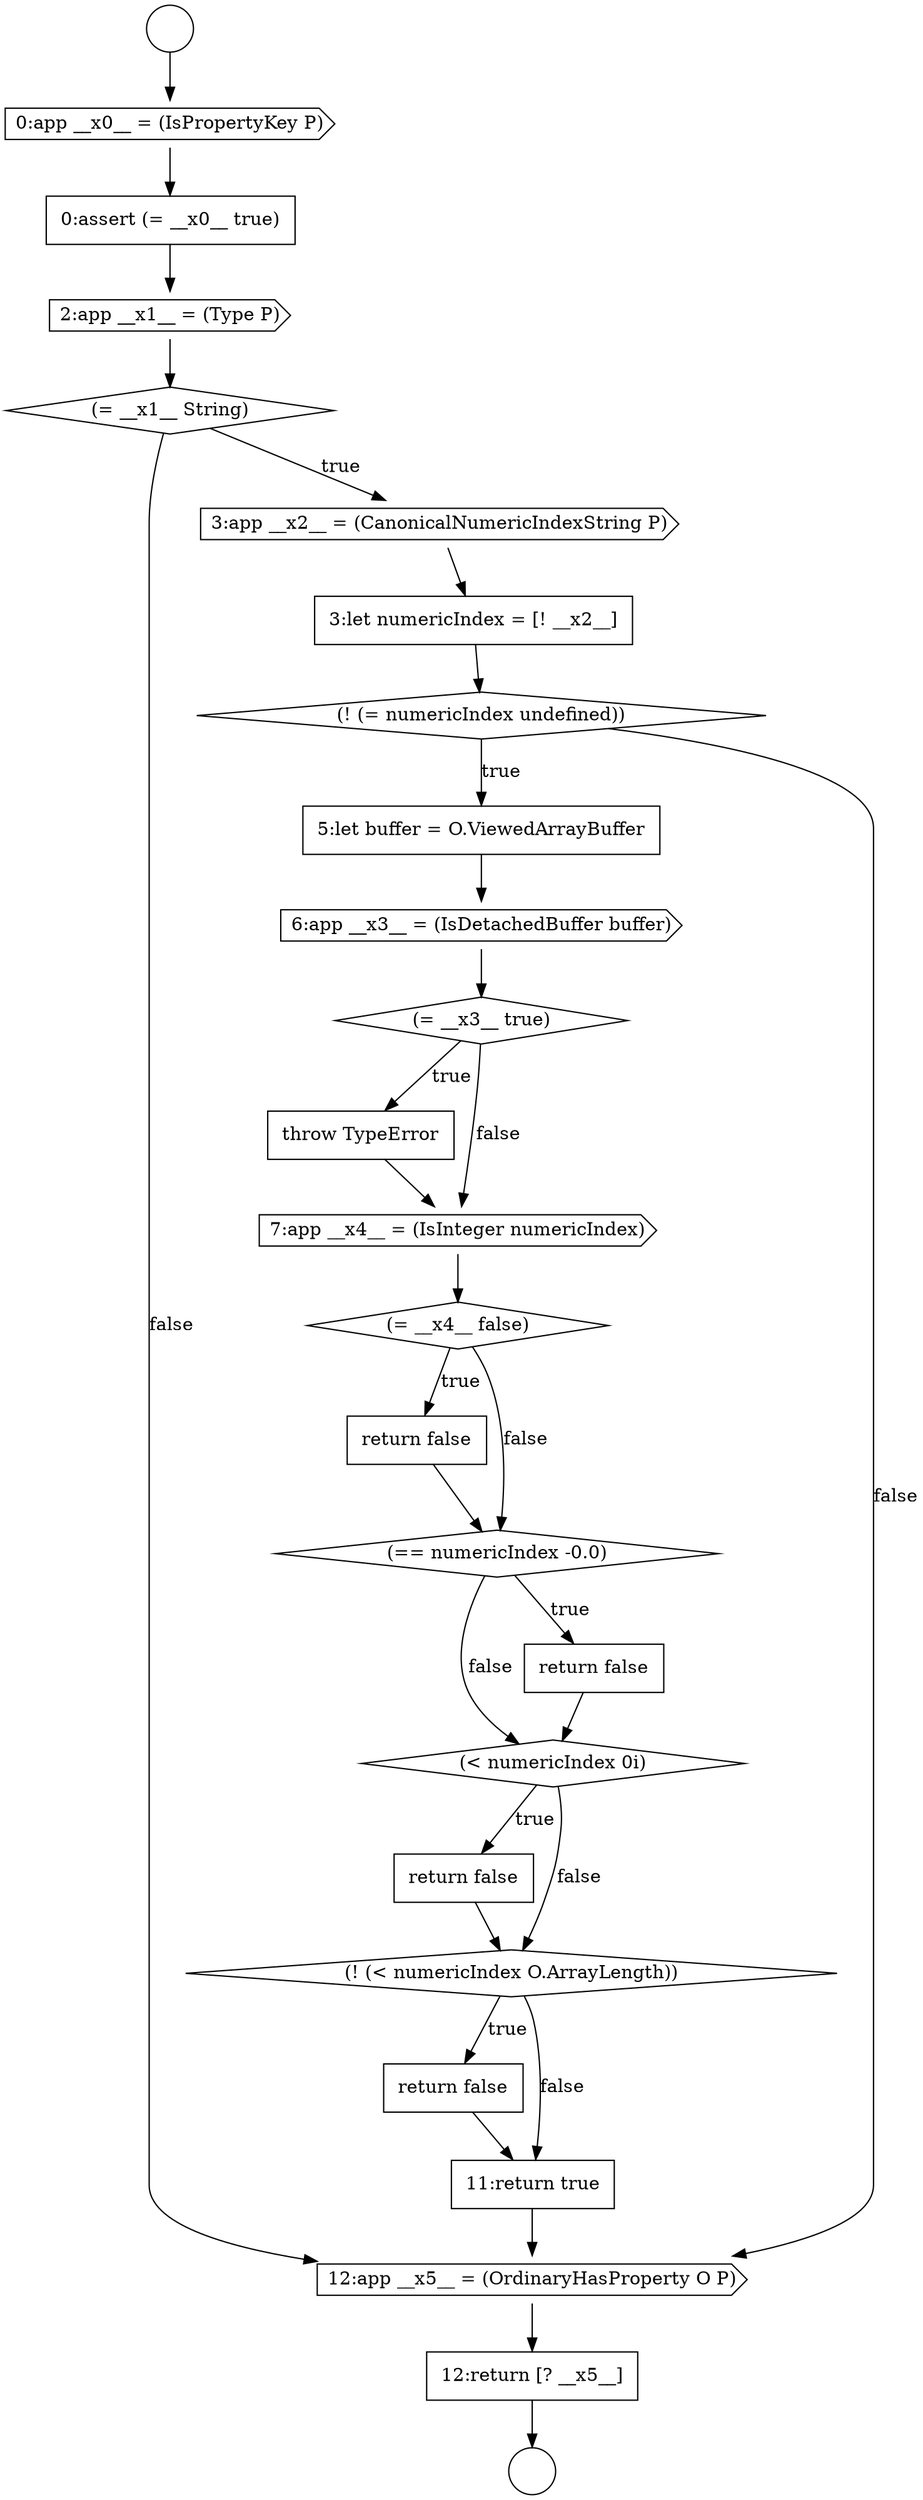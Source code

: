 digraph {
  node2412 [shape=none, margin=0, label=<<font color="black">
    <table border="0" cellborder="1" cellspacing="0" cellpadding="10">
      <tr><td align="left">throw TypeError</td></tr>
    </table>
  </font>> color="black" fillcolor="white" style=filled]
  node2424 [shape=none, margin=0, label=<<font color="black">
    <table border="0" cellborder="1" cellspacing="0" cellpadding="10">
      <tr><td align="left">12:return [? __x5__]</td></tr>
    </table>
  </font>> color="black" fillcolor="white" style=filled]
  node2419 [shape=none, margin=0, label=<<font color="black">
    <table border="0" cellborder="1" cellspacing="0" cellpadding="10">
      <tr><td align="left">return false</td></tr>
    </table>
  </font>> color="black" fillcolor="white" style=filled]
  node2413 [shape=cds, label=<<font color="black">7:app __x4__ = (IsInteger numericIndex)</font>> color="black" fillcolor="white" style=filled]
  node2410 [shape=cds, label=<<font color="black">6:app __x3__ = (IsDetachedBuffer buffer)</font>> color="black" fillcolor="white" style=filled]
  node2407 [shape=none, margin=0, label=<<font color="black">
    <table border="0" cellborder="1" cellspacing="0" cellpadding="10">
      <tr><td align="left">3:let numericIndex = [! __x2__]</td></tr>
    </table>
  </font>> color="black" fillcolor="white" style=filled]
  node2411 [shape=diamond, label=<<font color="black">(= __x3__ true)</font>> color="black" fillcolor="white" style=filled]
  node2421 [shape=none, margin=0, label=<<font color="black">
    <table border="0" cellborder="1" cellspacing="0" cellpadding="10">
      <tr><td align="left">return false</td></tr>
    </table>
  </font>> color="black" fillcolor="white" style=filled]
  node2400 [shape=circle label=" " color="black" fillcolor="white" style=filled]
  node2405 [shape=diamond, label=<<font color="black">(= __x1__ String)</font>> color="black" fillcolor="white" style=filled]
  node2420 [shape=diamond, label=<<font color="black">(! (&lt; numericIndex O.ArrayLength))</font>> color="black" fillcolor="white" style=filled]
  node2403 [shape=none, margin=0, label=<<font color="black">
    <table border="0" cellborder="1" cellspacing="0" cellpadding="10">
      <tr><td align="left">0:assert (= __x0__ true)</td></tr>
    </table>
  </font>> color="black" fillcolor="white" style=filled]
  node2409 [shape=none, margin=0, label=<<font color="black">
    <table border="0" cellborder="1" cellspacing="0" cellpadding="10">
      <tr><td align="left">5:let buffer = O.ViewedArrayBuffer</td></tr>
    </table>
  </font>> color="black" fillcolor="white" style=filled]
  node2414 [shape=diamond, label=<<font color="black">(= __x4__ false)</font>> color="black" fillcolor="white" style=filled]
  node2402 [shape=cds, label=<<font color="black">0:app __x0__ = (IsPropertyKey P)</font>> color="black" fillcolor="white" style=filled]
  node2408 [shape=diamond, label=<<font color="black">(! (= numericIndex undefined))</font>> color="black" fillcolor="white" style=filled]
  node2423 [shape=cds, label=<<font color="black">12:app __x5__ = (OrdinaryHasProperty O P)</font>> color="black" fillcolor="white" style=filled]
  node2415 [shape=none, margin=0, label=<<font color="black">
    <table border="0" cellborder="1" cellspacing="0" cellpadding="10">
      <tr><td align="left">return false</td></tr>
    </table>
  </font>> color="black" fillcolor="white" style=filled]
  node2422 [shape=none, margin=0, label=<<font color="black">
    <table border="0" cellborder="1" cellspacing="0" cellpadding="10">
      <tr><td align="left">11:return true</td></tr>
    </table>
  </font>> color="black" fillcolor="white" style=filled]
  node2418 [shape=diamond, label=<<font color="black">(&lt; numericIndex 0i)</font>> color="black" fillcolor="white" style=filled]
  node2401 [shape=circle label=" " color="black" fillcolor="white" style=filled]
  node2406 [shape=cds, label=<<font color="black">3:app __x2__ = (CanonicalNumericIndexString P)</font>> color="black" fillcolor="white" style=filled]
  node2416 [shape=diamond, label=<<font color="black">(== numericIndex -0.0)</font>> color="black" fillcolor="white" style=filled]
  node2417 [shape=none, margin=0, label=<<font color="black">
    <table border="0" cellborder="1" cellspacing="0" cellpadding="10">
      <tr><td align="left">return false</td></tr>
    </table>
  </font>> color="black" fillcolor="white" style=filled]
  node2404 [shape=cds, label=<<font color="black">2:app __x1__ = (Type P)</font>> color="black" fillcolor="white" style=filled]
  node2413 -> node2414 [ color="black"]
  node2408 -> node2409 [label=<<font color="black">true</font>> color="black"]
  node2408 -> node2423 [label=<<font color="black">false</font>> color="black"]
  node2421 -> node2422 [ color="black"]
  node2404 -> node2405 [ color="black"]
  node2420 -> node2421 [label=<<font color="black">true</font>> color="black"]
  node2420 -> node2422 [label=<<font color="black">false</font>> color="black"]
  node2424 -> node2401 [ color="black"]
  node2415 -> node2416 [ color="black"]
  node2409 -> node2410 [ color="black"]
  node2405 -> node2406 [label=<<font color="black">true</font>> color="black"]
  node2405 -> node2423 [label=<<font color="black">false</font>> color="black"]
  node2418 -> node2419 [label=<<font color="black">true</font>> color="black"]
  node2418 -> node2420 [label=<<font color="black">false</font>> color="black"]
  node2406 -> node2407 [ color="black"]
  node2400 -> node2402 [ color="black"]
  node2414 -> node2415 [label=<<font color="black">true</font>> color="black"]
  node2414 -> node2416 [label=<<font color="black">false</font>> color="black"]
  node2411 -> node2412 [label=<<font color="black">true</font>> color="black"]
  node2411 -> node2413 [label=<<font color="black">false</font>> color="black"]
  node2410 -> node2411 [ color="black"]
  node2422 -> node2423 [ color="black"]
  node2402 -> node2403 [ color="black"]
  node2417 -> node2418 [ color="black"]
  node2423 -> node2424 [ color="black"]
  node2412 -> node2413 [ color="black"]
  node2419 -> node2420 [ color="black"]
  node2403 -> node2404 [ color="black"]
  node2416 -> node2417 [label=<<font color="black">true</font>> color="black"]
  node2416 -> node2418 [label=<<font color="black">false</font>> color="black"]
  node2407 -> node2408 [ color="black"]
}
